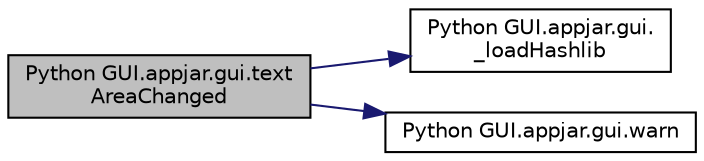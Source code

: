 digraph "Python GUI.appjar.gui.textAreaChanged"
{
  edge [fontname="Helvetica",fontsize="10",labelfontname="Helvetica",labelfontsize="10"];
  node [fontname="Helvetica",fontsize="10",shape=record];
  rankdir="LR";
  Node2138 [label="Python GUI.appjar.gui.text\lAreaChanged",height=0.2,width=0.4,color="black", fillcolor="grey75", style="filled", fontcolor="black"];
  Node2138 -> Node2139 [color="midnightblue",fontsize="10",style="solid",fontname="Helvetica"];
  Node2139 [label="Python GUI.appjar.gui.\l_loadHashlib",height=0.2,width=0.4,color="black", fillcolor="white", style="filled",URL="$class_python_01_g_u_i_1_1appjar_1_1gui.html#a0aaa4c7503e6bcdd3720df8f7682969f"];
  Node2138 -> Node2140 [color="midnightblue",fontsize="10",style="solid",fontname="Helvetica"];
  Node2140 [label="Python GUI.appjar.gui.warn",height=0.2,width=0.4,color="black", fillcolor="white", style="filled",URL="$class_python_01_g_u_i_1_1appjar_1_1gui.html#aa0a271b0b17a802e6d7b598c12bcd930"];
}
